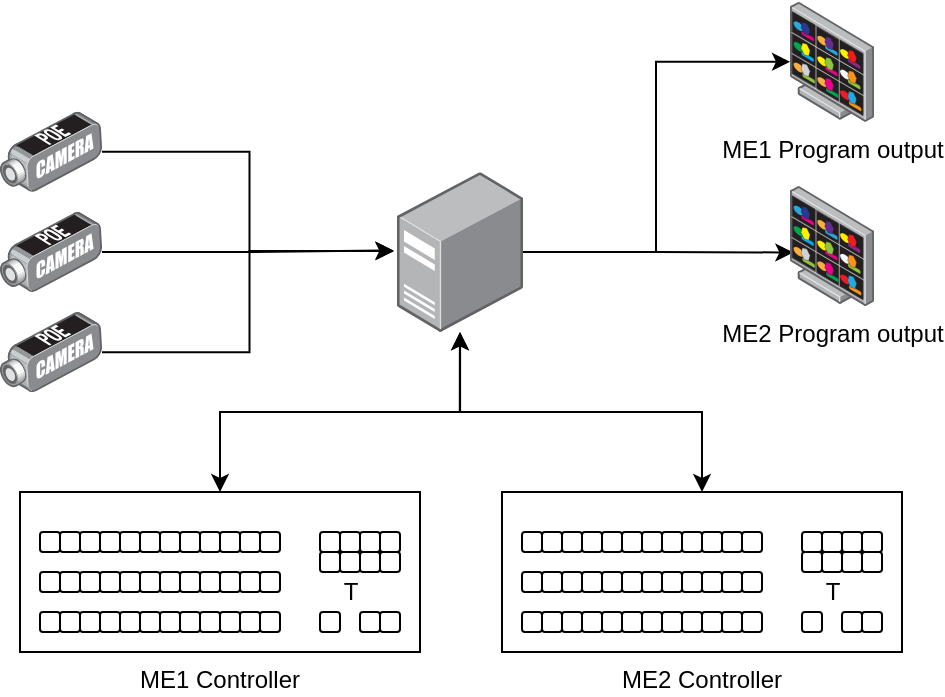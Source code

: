 <mxfile version="14.6.13" type="device"><diagram id="c4Qrb9RCpC5DTx04cs4b" name="Página-1"><mxGraphModel dx="760" dy="690" grid="1" gridSize="10" guides="1" tooltips="1" connect="1" arrows="1" fold="1" page="1" pageScale="1" pageWidth="1169" pageHeight="827" math="0" shadow="0"><root><mxCell id="0"/><mxCell id="1" parent="0"/><mxCell id="K6o0F1YbIZSnhEcN8KMu-1" value="ME1 Controller" style="rounded=0;whiteSpace=wrap;html=1;labelPosition=center;verticalLabelPosition=bottom;align=center;verticalAlign=top;" vertex="1" parent="1"><mxGeometry x="160" y="440" width="200" height="80" as="geometry"/></mxCell><mxCell id="K6o0F1YbIZSnhEcN8KMu-4" value="" style="rounded=1;whiteSpace=wrap;html=1;" vertex="1" parent="1"><mxGeometry x="170" y="500" width="10" height="10" as="geometry"/></mxCell><mxCell id="K6o0F1YbIZSnhEcN8KMu-5" value="" style="rounded=1;whiteSpace=wrap;html=1;" vertex="1" parent="1"><mxGeometry x="180" y="500" width="10" height="10" as="geometry"/></mxCell><mxCell id="K6o0F1YbIZSnhEcN8KMu-6" value="" style="rounded=1;whiteSpace=wrap;html=1;" vertex="1" parent="1"><mxGeometry x="190" y="500" width="10" height="10" as="geometry"/></mxCell><mxCell id="K6o0F1YbIZSnhEcN8KMu-7" value="" style="rounded=1;whiteSpace=wrap;html=1;" vertex="1" parent="1"><mxGeometry x="200" y="500" width="10" height="10" as="geometry"/></mxCell><mxCell id="K6o0F1YbIZSnhEcN8KMu-8" value="" style="rounded=1;whiteSpace=wrap;html=1;" vertex="1" parent="1"><mxGeometry x="210" y="500" width="10" height="10" as="geometry"/></mxCell><mxCell id="K6o0F1YbIZSnhEcN8KMu-9" value="" style="rounded=1;whiteSpace=wrap;html=1;" vertex="1" parent="1"><mxGeometry x="220" y="500" width="10" height="10" as="geometry"/></mxCell><mxCell id="K6o0F1YbIZSnhEcN8KMu-10" value="" style="rounded=1;whiteSpace=wrap;html=1;" vertex="1" parent="1"><mxGeometry x="230" y="500" width="10" height="10" as="geometry"/></mxCell><mxCell id="K6o0F1YbIZSnhEcN8KMu-11" value="" style="rounded=1;whiteSpace=wrap;html=1;" vertex="1" parent="1"><mxGeometry x="240" y="500" width="10" height="10" as="geometry"/></mxCell><mxCell id="K6o0F1YbIZSnhEcN8KMu-12" value="" style="rounded=1;whiteSpace=wrap;html=1;" vertex="1" parent="1"><mxGeometry x="250" y="500" width="10" height="10" as="geometry"/></mxCell><mxCell id="K6o0F1YbIZSnhEcN8KMu-13" value="" style="rounded=1;whiteSpace=wrap;html=1;" vertex="1" parent="1"><mxGeometry x="260" y="500" width="10" height="10" as="geometry"/></mxCell><mxCell id="K6o0F1YbIZSnhEcN8KMu-14" value="" style="rounded=1;whiteSpace=wrap;html=1;" vertex="1" parent="1"><mxGeometry x="270" y="500" width="10" height="10" as="geometry"/></mxCell><mxCell id="K6o0F1YbIZSnhEcN8KMu-15" value="" style="rounded=1;whiteSpace=wrap;html=1;" vertex="1" parent="1"><mxGeometry x="280" y="500" width="10" height="10" as="geometry"/></mxCell><mxCell id="K6o0F1YbIZSnhEcN8KMu-16" value="" style="rounded=1;whiteSpace=wrap;html=1;" vertex="1" parent="1"><mxGeometry x="170" y="480" width="10" height="10" as="geometry"/></mxCell><mxCell id="K6o0F1YbIZSnhEcN8KMu-17" value="" style="rounded=1;whiteSpace=wrap;html=1;" vertex="1" parent="1"><mxGeometry x="180" y="480" width="10" height="10" as="geometry"/></mxCell><mxCell id="K6o0F1YbIZSnhEcN8KMu-18" value="" style="rounded=1;whiteSpace=wrap;html=1;" vertex="1" parent="1"><mxGeometry x="190" y="480" width="10" height="10" as="geometry"/></mxCell><mxCell id="K6o0F1YbIZSnhEcN8KMu-19" value="" style="rounded=1;whiteSpace=wrap;html=1;" vertex="1" parent="1"><mxGeometry x="200" y="480" width="10" height="10" as="geometry"/></mxCell><mxCell id="K6o0F1YbIZSnhEcN8KMu-20" value="" style="rounded=1;whiteSpace=wrap;html=1;" vertex="1" parent="1"><mxGeometry x="210" y="480" width="10" height="10" as="geometry"/></mxCell><mxCell id="K6o0F1YbIZSnhEcN8KMu-21" value="" style="rounded=1;whiteSpace=wrap;html=1;" vertex="1" parent="1"><mxGeometry x="220" y="480" width="10" height="10" as="geometry"/></mxCell><mxCell id="K6o0F1YbIZSnhEcN8KMu-22" value="" style="rounded=1;whiteSpace=wrap;html=1;" vertex="1" parent="1"><mxGeometry x="230" y="480" width="10" height="10" as="geometry"/></mxCell><mxCell id="K6o0F1YbIZSnhEcN8KMu-23" value="" style="rounded=1;whiteSpace=wrap;html=1;" vertex="1" parent="1"><mxGeometry x="240" y="480" width="10" height="10" as="geometry"/></mxCell><mxCell id="K6o0F1YbIZSnhEcN8KMu-24" value="" style="rounded=1;whiteSpace=wrap;html=1;" vertex="1" parent="1"><mxGeometry x="250" y="480" width="10" height="10" as="geometry"/></mxCell><mxCell id="K6o0F1YbIZSnhEcN8KMu-25" value="" style="rounded=1;whiteSpace=wrap;html=1;" vertex="1" parent="1"><mxGeometry x="260" y="480" width="10" height="10" as="geometry"/></mxCell><mxCell id="K6o0F1YbIZSnhEcN8KMu-26" value="" style="rounded=1;whiteSpace=wrap;html=1;" vertex="1" parent="1"><mxGeometry x="270" y="480" width="10" height="10" as="geometry"/></mxCell><mxCell id="K6o0F1YbIZSnhEcN8KMu-27" value="" style="rounded=1;whiteSpace=wrap;html=1;" vertex="1" parent="1"><mxGeometry x="280" y="480" width="10" height="10" as="geometry"/></mxCell><mxCell id="K6o0F1YbIZSnhEcN8KMu-28" value="" style="rounded=1;whiteSpace=wrap;html=1;" vertex="1" parent="1"><mxGeometry x="170" y="460" width="10" height="10" as="geometry"/></mxCell><mxCell id="K6o0F1YbIZSnhEcN8KMu-29" value="" style="rounded=1;whiteSpace=wrap;html=1;" vertex="1" parent="1"><mxGeometry x="180" y="460" width="10" height="10" as="geometry"/></mxCell><mxCell id="K6o0F1YbIZSnhEcN8KMu-30" value="" style="rounded=1;whiteSpace=wrap;html=1;" vertex="1" parent="1"><mxGeometry x="190" y="460" width="10" height="10" as="geometry"/></mxCell><mxCell id="K6o0F1YbIZSnhEcN8KMu-31" value="" style="rounded=1;whiteSpace=wrap;html=1;" vertex="1" parent="1"><mxGeometry x="200" y="460" width="10" height="10" as="geometry"/></mxCell><mxCell id="K6o0F1YbIZSnhEcN8KMu-32" value="" style="rounded=1;whiteSpace=wrap;html=1;" vertex="1" parent="1"><mxGeometry x="210" y="460" width="10" height="10" as="geometry"/></mxCell><mxCell id="K6o0F1YbIZSnhEcN8KMu-33" value="" style="rounded=1;whiteSpace=wrap;html=1;" vertex="1" parent="1"><mxGeometry x="220" y="460" width="10" height="10" as="geometry"/></mxCell><mxCell id="K6o0F1YbIZSnhEcN8KMu-34" value="" style="rounded=1;whiteSpace=wrap;html=1;" vertex="1" parent="1"><mxGeometry x="230" y="460" width="10" height="10" as="geometry"/></mxCell><mxCell id="K6o0F1YbIZSnhEcN8KMu-35" value="" style="rounded=1;whiteSpace=wrap;html=1;" vertex="1" parent="1"><mxGeometry x="240" y="460" width="10" height="10" as="geometry"/></mxCell><mxCell id="K6o0F1YbIZSnhEcN8KMu-36" value="" style="rounded=1;whiteSpace=wrap;html=1;" vertex="1" parent="1"><mxGeometry x="250" y="460" width="10" height="10" as="geometry"/></mxCell><mxCell id="K6o0F1YbIZSnhEcN8KMu-37" value="" style="rounded=1;whiteSpace=wrap;html=1;" vertex="1" parent="1"><mxGeometry x="260" y="460" width="10" height="10" as="geometry"/></mxCell><mxCell id="K6o0F1YbIZSnhEcN8KMu-38" value="" style="rounded=1;whiteSpace=wrap;html=1;" vertex="1" parent="1"><mxGeometry x="270" y="460" width="10" height="10" as="geometry"/></mxCell><mxCell id="K6o0F1YbIZSnhEcN8KMu-39" value="" style="rounded=1;whiteSpace=wrap;html=1;" vertex="1" parent="1"><mxGeometry x="280" y="460" width="10" height="10" as="geometry"/></mxCell><mxCell id="K6o0F1YbIZSnhEcN8KMu-40" value="" style="rounded=1;whiteSpace=wrap;html=1;" vertex="1" parent="1"><mxGeometry x="310" y="470" width="10" height="10" as="geometry"/></mxCell><mxCell id="K6o0F1YbIZSnhEcN8KMu-41" value="" style="rounded=1;whiteSpace=wrap;html=1;" vertex="1" parent="1"><mxGeometry x="320" y="470" width="10" height="10" as="geometry"/></mxCell><mxCell id="K6o0F1YbIZSnhEcN8KMu-42" value="" style="rounded=1;whiteSpace=wrap;html=1;" vertex="1" parent="1"><mxGeometry x="330" y="470" width="10" height="10" as="geometry"/></mxCell><mxCell id="K6o0F1YbIZSnhEcN8KMu-43" value="" style="rounded=1;whiteSpace=wrap;html=1;" vertex="1" parent="1"><mxGeometry x="340" y="470" width="10" height="10" as="geometry"/></mxCell><mxCell id="K6o0F1YbIZSnhEcN8KMu-44" value="" style="rounded=1;whiteSpace=wrap;html=1;" vertex="1" parent="1"><mxGeometry x="310" y="460" width="10" height="10" as="geometry"/></mxCell><mxCell id="K6o0F1YbIZSnhEcN8KMu-45" value="" style="rounded=1;whiteSpace=wrap;html=1;" vertex="1" parent="1"><mxGeometry x="320" y="460" width="10" height="10" as="geometry"/></mxCell><mxCell id="K6o0F1YbIZSnhEcN8KMu-46" value="" style="rounded=1;whiteSpace=wrap;html=1;" vertex="1" parent="1"><mxGeometry x="330" y="460" width="10" height="10" as="geometry"/></mxCell><mxCell id="K6o0F1YbIZSnhEcN8KMu-47" value="" style="rounded=1;whiteSpace=wrap;html=1;" vertex="1" parent="1"><mxGeometry x="340" y="460" width="10" height="10" as="geometry"/></mxCell><mxCell id="K6o0F1YbIZSnhEcN8KMu-48" value="" style="rounded=1;whiteSpace=wrap;html=1;" vertex="1" parent="1"><mxGeometry x="310" y="500" width="10" height="10" as="geometry"/></mxCell><mxCell id="K6o0F1YbIZSnhEcN8KMu-49" value="" style="rounded=1;whiteSpace=wrap;html=1;" vertex="1" parent="1"><mxGeometry x="330" y="500" width="10" height="10" as="geometry"/></mxCell><mxCell id="K6o0F1YbIZSnhEcN8KMu-50" value="T" style="text;html=1;align=center;verticalAlign=middle;resizable=0;points=[];autosize=1;strokeColor=none;" vertex="1" parent="1"><mxGeometry x="315" y="480" width="20" height="20" as="geometry"/></mxCell><mxCell id="K6o0F1YbIZSnhEcN8KMu-51" value="" style="rounded=1;whiteSpace=wrap;html=1;" vertex="1" parent="1"><mxGeometry x="340" y="500" width="10" height="10" as="geometry"/></mxCell><mxCell id="K6o0F1YbIZSnhEcN8KMu-54" style="edgeStyle=orthogonalEdgeStyle;rounded=0;orthogonalLoop=1;jettySize=auto;html=1;entryX=0.5;entryY=0;entryDx=0;entryDy=0;startArrow=classic;startFill=1;" edge="1" parent="1" source="K6o0F1YbIZSnhEcN8KMu-52" target="K6o0F1YbIZSnhEcN8KMu-1"><mxGeometry relative="1" as="geometry"/></mxCell><mxCell id="K6o0F1YbIZSnhEcN8KMu-57" style="edgeStyle=orthogonalEdgeStyle;rounded=0;orthogonalLoop=1;jettySize=auto;html=1;entryX=0;entryY=0.5;entryDx=0;entryDy=0;entryPerimeter=0;startArrow=none;startFill=0;" edge="1" parent="1" source="K6o0F1YbIZSnhEcN8KMu-52" target="K6o0F1YbIZSnhEcN8KMu-55"><mxGeometry relative="1" as="geometry"><Array as="points"><mxPoint x="478" y="320"/><mxPoint x="478" y="225"/></Array></mxGeometry></mxCell><mxCell id="K6o0F1YbIZSnhEcN8KMu-115" style="edgeStyle=orthogonalEdgeStyle;rounded=0;orthogonalLoop=1;jettySize=auto;html=1;entryX=0.04;entryY=0.554;entryDx=0;entryDy=0;entryPerimeter=0;startArrow=none;startFill=0;" edge="1" parent="1" source="K6o0F1YbIZSnhEcN8KMu-52" target="K6o0F1YbIZSnhEcN8KMu-114"><mxGeometry relative="1" as="geometry"/></mxCell><mxCell id="K6o0F1YbIZSnhEcN8KMu-52" value="" style="points=[];aspect=fixed;html=1;align=center;shadow=0;dashed=0;image;image=img/lib/allied_telesis/computer_and_terminals/Server_Desktop.svg;" vertex="1" parent="1"><mxGeometry x="348.45" y="280" width="63.11" height="80" as="geometry"/></mxCell><mxCell id="K6o0F1YbIZSnhEcN8KMu-55" value="ME1 Program output" style="points=[];aspect=fixed;html=1;align=center;shadow=0;dashed=0;image;image=img/lib/allied_telesis/security/DVS_Surveillance_Monitor.svg;" vertex="1" parent="1"><mxGeometry x="545" y="194.9" width="42" height="60" as="geometry"/></mxCell><mxCell id="K6o0F1YbIZSnhEcN8KMu-59" style="edgeStyle=orthogonalEdgeStyle;rounded=0;orthogonalLoop=1;jettySize=auto;html=1;entryX=-0.027;entryY=0.49;entryDx=0;entryDy=0;entryPerimeter=0;startArrow=none;startFill=0;" edge="1" parent="1" source="K6o0F1YbIZSnhEcN8KMu-58" target="K6o0F1YbIZSnhEcN8KMu-52"><mxGeometry relative="1" as="geometry"/></mxCell><mxCell id="K6o0F1YbIZSnhEcN8KMu-58" value="" style="points=[];aspect=fixed;html=1;align=center;shadow=0;dashed=0;image;image=img/lib/allied_telesis/security/POE_DVS_Camera.svg;" vertex="1" parent="1"><mxGeometry x="150" y="299.9" width="51" height="40.2" as="geometry"/></mxCell><mxCell id="K6o0F1YbIZSnhEcN8KMu-61" style="edgeStyle=orthogonalEdgeStyle;rounded=0;orthogonalLoop=1;jettySize=auto;html=1;entryX=-0.022;entryY=0.494;entryDx=0;entryDy=0;entryPerimeter=0;startArrow=none;startFill=0;" edge="1" parent="1" source="K6o0F1YbIZSnhEcN8KMu-60" target="K6o0F1YbIZSnhEcN8KMu-52"><mxGeometry relative="1" as="geometry"/></mxCell><mxCell id="K6o0F1YbIZSnhEcN8KMu-60" value="" style="points=[];aspect=fixed;html=1;align=center;shadow=0;dashed=0;image;image=img/lib/allied_telesis/security/POE_DVS_Camera.svg;" vertex="1" parent="1"><mxGeometry x="150" y="350" width="51" height="40.2" as="geometry"/></mxCell><mxCell id="K6o0F1YbIZSnhEcN8KMu-63" style="edgeStyle=orthogonalEdgeStyle;rounded=0;orthogonalLoop=1;jettySize=auto;html=1;entryX=-0.027;entryY=0.494;entryDx=0;entryDy=0;entryPerimeter=0;startArrow=none;startFill=0;" edge="1" parent="1" source="K6o0F1YbIZSnhEcN8KMu-62" target="K6o0F1YbIZSnhEcN8KMu-52"><mxGeometry relative="1" as="geometry"/></mxCell><mxCell id="K6o0F1YbIZSnhEcN8KMu-62" value="" style="points=[];aspect=fixed;html=1;align=center;shadow=0;dashed=0;image;image=img/lib/allied_telesis/security/POE_DVS_Camera.svg;" vertex="1" parent="1"><mxGeometry x="150" y="249.8" width="51" height="40.2" as="geometry"/></mxCell><mxCell id="K6o0F1YbIZSnhEcN8KMu-64" value="ME2 Controller" style="rounded=0;whiteSpace=wrap;html=1;labelPosition=center;verticalLabelPosition=bottom;align=center;verticalAlign=top;" vertex="1" parent="1"><mxGeometry x="401" y="440" width="200" height="80" as="geometry"/></mxCell><mxCell id="K6o0F1YbIZSnhEcN8KMu-65" value="" style="rounded=1;whiteSpace=wrap;html=1;" vertex="1" parent="1"><mxGeometry x="411" y="500" width="10" height="10" as="geometry"/></mxCell><mxCell id="K6o0F1YbIZSnhEcN8KMu-66" value="" style="rounded=1;whiteSpace=wrap;html=1;" vertex="1" parent="1"><mxGeometry x="421" y="500" width="10" height="10" as="geometry"/></mxCell><mxCell id="K6o0F1YbIZSnhEcN8KMu-67" value="" style="rounded=1;whiteSpace=wrap;html=1;" vertex="1" parent="1"><mxGeometry x="431" y="500" width="10" height="10" as="geometry"/></mxCell><mxCell id="K6o0F1YbIZSnhEcN8KMu-68" value="" style="rounded=1;whiteSpace=wrap;html=1;" vertex="1" parent="1"><mxGeometry x="441" y="500" width="10" height="10" as="geometry"/></mxCell><mxCell id="K6o0F1YbIZSnhEcN8KMu-69" value="" style="rounded=1;whiteSpace=wrap;html=1;" vertex="1" parent="1"><mxGeometry x="451" y="500" width="10" height="10" as="geometry"/></mxCell><mxCell id="K6o0F1YbIZSnhEcN8KMu-70" value="" style="rounded=1;whiteSpace=wrap;html=1;" vertex="1" parent="1"><mxGeometry x="461" y="500" width="10" height="10" as="geometry"/></mxCell><mxCell id="K6o0F1YbIZSnhEcN8KMu-71" value="" style="rounded=1;whiteSpace=wrap;html=1;" vertex="1" parent="1"><mxGeometry x="471" y="500" width="10" height="10" as="geometry"/></mxCell><mxCell id="K6o0F1YbIZSnhEcN8KMu-72" value="" style="rounded=1;whiteSpace=wrap;html=1;" vertex="1" parent="1"><mxGeometry x="481" y="500" width="10" height="10" as="geometry"/></mxCell><mxCell id="K6o0F1YbIZSnhEcN8KMu-73" value="" style="rounded=1;whiteSpace=wrap;html=1;" vertex="1" parent="1"><mxGeometry x="491" y="500" width="10" height="10" as="geometry"/></mxCell><mxCell id="K6o0F1YbIZSnhEcN8KMu-74" value="" style="rounded=1;whiteSpace=wrap;html=1;" vertex="1" parent="1"><mxGeometry x="501" y="500" width="10" height="10" as="geometry"/></mxCell><mxCell id="K6o0F1YbIZSnhEcN8KMu-75" value="" style="rounded=1;whiteSpace=wrap;html=1;" vertex="1" parent="1"><mxGeometry x="511" y="500" width="10" height="10" as="geometry"/></mxCell><mxCell id="K6o0F1YbIZSnhEcN8KMu-76" value="" style="rounded=1;whiteSpace=wrap;html=1;" vertex="1" parent="1"><mxGeometry x="521" y="500" width="10" height="10" as="geometry"/></mxCell><mxCell id="K6o0F1YbIZSnhEcN8KMu-77" value="" style="rounded=1;whiteSpace=wrap;html=1;" vertex="1" parent="1"><mxGeometry x="411" y="480" width="10" height="10" as="geometry"/></mxCell><mxCell id="K6o0F1YbIZSnhEcN8KMu-78" value="" style="rounded=1;whiteSpace=wrap;html=1;" vertex="1" parent="1"><mxGeometry x="421" y="480" width="10" height="10" as="geometry"/></mxCell><mxCell id="K6o0F1YbIZSnhEcN8KMu-79" value="" style="rounded=1;whiteSpace=wrap;html=1;" vertex="1" parent="1"><mxGeometry x="431" y="480" width="10" height="10" as="geometry"/></mxCell><mxCell id="K6o0F1YbIZSnhEcN8KMu-80" value="" style="rounded=1;whiteSpace=wrap;html=1;" vertex="1" parent="1"><mxGeometry x="441" y="480" width="10" height="10" as="geometry"/></mxCell><mxCell id="K6o0F1YbIZSnhEcN8KMu-81" value="" style="rounded=1;whiteSpace=wrap;html=1;" vertex="1" parent="1"><mxGeometry x="451" y="480" width="10" height="10" as="geometry"/></mxCell><mxCell id="K6o0F1YbIZSnhEcN8KMu-82" value="" style="rounded=1;whiteSpace=wrap;html=1;" vertex="1" parent="1"><mxGeometry x="461" y="480" width="10" height="10" as="geometry"/></mxCell><mxCell id="K6o0F1YbIZSnhEcN8KMu-83" value="" style="rounded=1;whiteSpace=wrap;html=1;" vertex="1" parent="1"><mxGeometry x="471" y="480" width="10" height="10" as="geometry"/></mxCell><mxCell id="K6o0F1YbIZSnhEcN8KMu-84" value="" style="rounded=1;whiteSpace=wrap;html=1;" vertex="1" parent="1"><mxGeometry x="481" y="480" width="10" height="10" as="geometry"/></mxCell><mxCell id="K6o0F1YbIZSnhEcN8KMu-85" value="" style="rounded=1;whiteSpace=wrap;html=1;" vertex="1" parent="1"><mxGeometry x="491" y="480" width="10" height="10" as="geometry"/></mxCell><mxCell id="K6o0F1YbIZSnhEcN8KMu-86" value="" style="rounded=1;whiteSpace=wrap;html=1;" vertex="1" parent="1"><mxGeometry x="501" y="480" width="10" height="10" as="geometry"/></mxCell><mxCell id="K6o0F1YbIZSnhEcN8KMu-87" value="" style="rounded=1;whiteSpace=wrap;html=1;" vertex="1" parent="1"><mxGeometry x="511" y="480" width="10" height="10" as="geometry"/></mxCell><mxCell id="K6o0F1YbIZSnhEcN8KMu-88" value="" style="rounded=1;whiteSpace=wrap;html=1;" vertex="1" parent="1"><mxGeometry x="521" y="480" width="10" height="10" as="geometry"/></mxCell><mxCell id="K6o0F1YbIZSnhEcN8KMu-89" value="" style="rounded=1;whiteSpace=wrap;html=1;" vertex="1" parent="1"><mxGeometry x="411" y="460" width="10" height="10" as="geometry"/></mxCell><mxCell id="K6o0F1YbIZSnhEcN8KMu-90" value="" style="rounded=1;whiteSpace=wrap;html=1;" vertex="1" parent="1"><mxGeometry x="421" y="460" width="10" height="10" as="geometry"/></mxCell><mxCell id="K6o0F1YbIZSnhEcN8KMu-91" value="" style="rounded=1;whiteSpace=wrap;html=1;" vertex="1" parent="1"><mxGeometry x="431" y="460" width="10" height="10" as="geometry"/></mxCell><mxCell id="K6o0F1YbIZSnhEcN8KMu-92" value="" style="rounded=1;whiteSpace=wrap;html=1;" vertex="1" parent="1"><mxGeometry x="441" y="460" width="10" height="10" as="geometry"/></mxCell><mxCell id="K6o0F1YbIZSnhEcN8KMu-93" value="" style="rounded=1;whiteSpace=wrap;html=1;" vertex="1" parent="1"><mxGeometry x="451" y="460" width="10" height="10" as="geometry"/></mxCell><mxCell id="K6o0F1YbIZSnhEcN8KMu-94" value="" style="rounded=1;whiteSpace=wrap;html=1;" vertex="1" parent="1"><mxGeometry x="461" y="460" width="10" height="10" as="geometry"/></mxCell><mxCell id="K6o0F1YbIZSnhEcN8KMu-95" value="" style="rounded=1;whiteSpace=wrap;html=1;" vertex="1" parent="1"><mxGeometry x="471" y="460" width="10" height="10" as="geometry"/></mxCell><mxCell id="K6o0F1YbIZSnhEcN8KMu-96" value="" style="rounded=1;whiteSpace=wrap;html=1;" vertex="1" parent="1"><mxGeometry x="481" y="460" width="10" height="10" as="geometry"/></mxCell><mxCell id="K6o0F1YbIZSnhEcN8KMu-97" value="" style="rounded=1;whiteSpace=wrap;html=1;" vertex="1" parent="1"><mxGeometry x="491" y="460" width="10" height="10" as="geometry"/></mxCell><mxCell id="K6o0F1YbIZSnhEcN8KMu-98" value="" style="rounded=1;whiteSpace=wrap;html=1;" vertex="1" parent="1"><mxGeometry x="501" y="460" width="10" height="10" as="geometry"/></mxCell><mxCell id="K6o0F1YbIZSnhEcN8KMu-99" value="" style="rounded=1;whiteSpace=wrap;html=1;" vertex="1" parent="1"><mxGeometry x="511" y="460" width="10" height="10" as="geometry"/></mxCell><mxCell id="K6o0F1YbIZSnhEcN8KMu-100" value="" style="rounded=1;whiteSpace=wrap;html=1;" vertex="1" parent="1"><mxGeometry x="521" y="460" width="10" height="10" as="geometry"/></mxCell><mxCell id="K6o0F1YbIZSnhEcN8KMu-101" value="" style="rounded=1;whiteSpace=wrap;html=1;" vertex="1" parent="1"><mxGeometry x="551" y="470" width="10" height="10" as="geometry"/></mxCell><mxCell id="K6o0F1YbIZSnhEcN8KMu-102" value="" style="rounded=1;whiteSpace=wrap;html=1;" vertex="1" parent="1"><mxGeometry x="561" y="470" width="10" height="10" as="geometry"/></mxCell><mxCell id="K6o0F1YbIZSnhEcN8KMu-103" value="" style="rounded=1;whiteSpace=wrap;html=1;" vertex="1" parent="1"><mxGeometry x="571" y="470" width="10" height="10" as="geometry"/></mxCell><mxCell id="K6o0F1YbIZSnhEcN8KMu-104" value="" style="rounded=1;whiteSpace=wrap;html=1;" vertex="1" parent="1"><mxGeometry x="581" y="470" width="10" height="10" as="geometry"/></mxCell><mxCell id="K6o0F1YbIZSnhEcN8KMu-105" value="" style="rounded=1;whiteSpace=wrap;html=1;" vertex="1" parent="1"><mxGeometry x="551" y="460" width="10" height="10" as="geometry"/></mxCell><mxCell id="K6o0F1YbIZSnhEcN8KMu-106" value="" style="rounded=1;whiteSpace=wrap;html=1;" vertex="1" parent="1"><mxGeometry x="561" y="460" width="10" height="10" as="geometry"/></mxCell><mxCell id="K6o0F1YbIZSnhEcN8KMu-107" value="" style="rounded=1;whiteSpace=wrap;html=1;" vertex="1" parent="1"><mxGeometry x="571" y="460" width="10" height="10" as="geometry"/></mxCell><mxCell id="K6o0F1YbIZSnhEcN8KMu-108" value="" style="rounded=1;whiteSpace=wrap;html=1;" vertex="1" parent="1"><mxGeometry x="581" y="460" width="10" height="10" as="geometry"/></mxCell><mxCell id="K6o0F1YbIZSnhEcN8KMu-109" value="" style="rounded=1;whiteSpace=wrap;html=1;" vertex="1" parent="1"><mxGeometry x="551" y="500" width="10" height="10" as="geometry"/></mxCell><mxCell id="K6o0F1YbIZSnhEcN8KMu-110" value="" style="rounded=1;whiteSpace=wrap;html=1;" vertex="1" parent="1"><mxGeometry x="571" y="500" width="10" height="10" as="geometry"/></mxCell><mxCell id="K6o0F1YbIZSnhEcN8KMu-111" value="T" style="text;html=1;align=center;verticalAlign=middle;resizable=0;points=[];autosize=1;strokeColor=none;" vertex="1" parent="1"><mxGeometry x="556" y="480" width="20" height="20" as="geometry"/></mxCell><mxCell id="K6o0F1YbIZSnhEcN8KMu-112" value="" style="rounded=1;whiteSpace=wrap;html=1;" vertex="1" parent="1"><mxGeometry x="581" y="500" width="10" height="10" as="geometry"/></mxCell><mxCell id="K6o0F1YbIZSnhEcN8KMu-113" style="edgeStyle=orthogonalEdgeStyle;rounded=0;orthogonalLoop=1;jettySize=auto;html=1;startArrow=classic;startFill=1;exitX=0.5;exitY=0;exitDx=0;exitDy=0;entryX=0.499;entryY=1.002;entryDx=0;entryDy=0;entryPerimeter=0;" edge="1" parent="1" source="K6o0F1YbIZSnhEcN8KMu-64" target="K6o0F1YbIZSnhEcN8KMu-52"><mxGeometry relative="1" as="geometry"><mxPoint x="390.083" y="370" as="sourcePoint"/><mxPoint x="270" y="410" as="targetPoint"/></mxGeometry></mxCell><mxCell id="K6o0F1YbIZSnhEcN8KMu-114" value="ME2 Program output" style="points=[];aspect=fixed;html=1;align=center;shadow=0;dashed=0;image;image=img/lib/allied_telesis/security/DVS_Surveillance_Monitor.svg;" vertex="1" parent="1"><mxGeometry x="545" y="287" width="42" height="60" as="geometry"/></mxCell></root></mxGraphModel></diagram></mxfile>